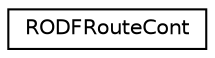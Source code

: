 digraph "Graphical Class Hierarchy"
{
  edge [fontname="Helvetica",fontsize="10",labelfontname="Helvetica",labelfontsize="10"];
  node [fontname="Helvetica",fontsize="10",shape=record];
  rankdir="LR";
  Node0 [label="RODFRouteCont",height=0.2,width=0.4,color="black", fillcolor="white", style="filled",URL="$d0/de4/class_r_o_d_f_route_cont.html",tooltip="A container for DFROUTER-routes. "];
}
